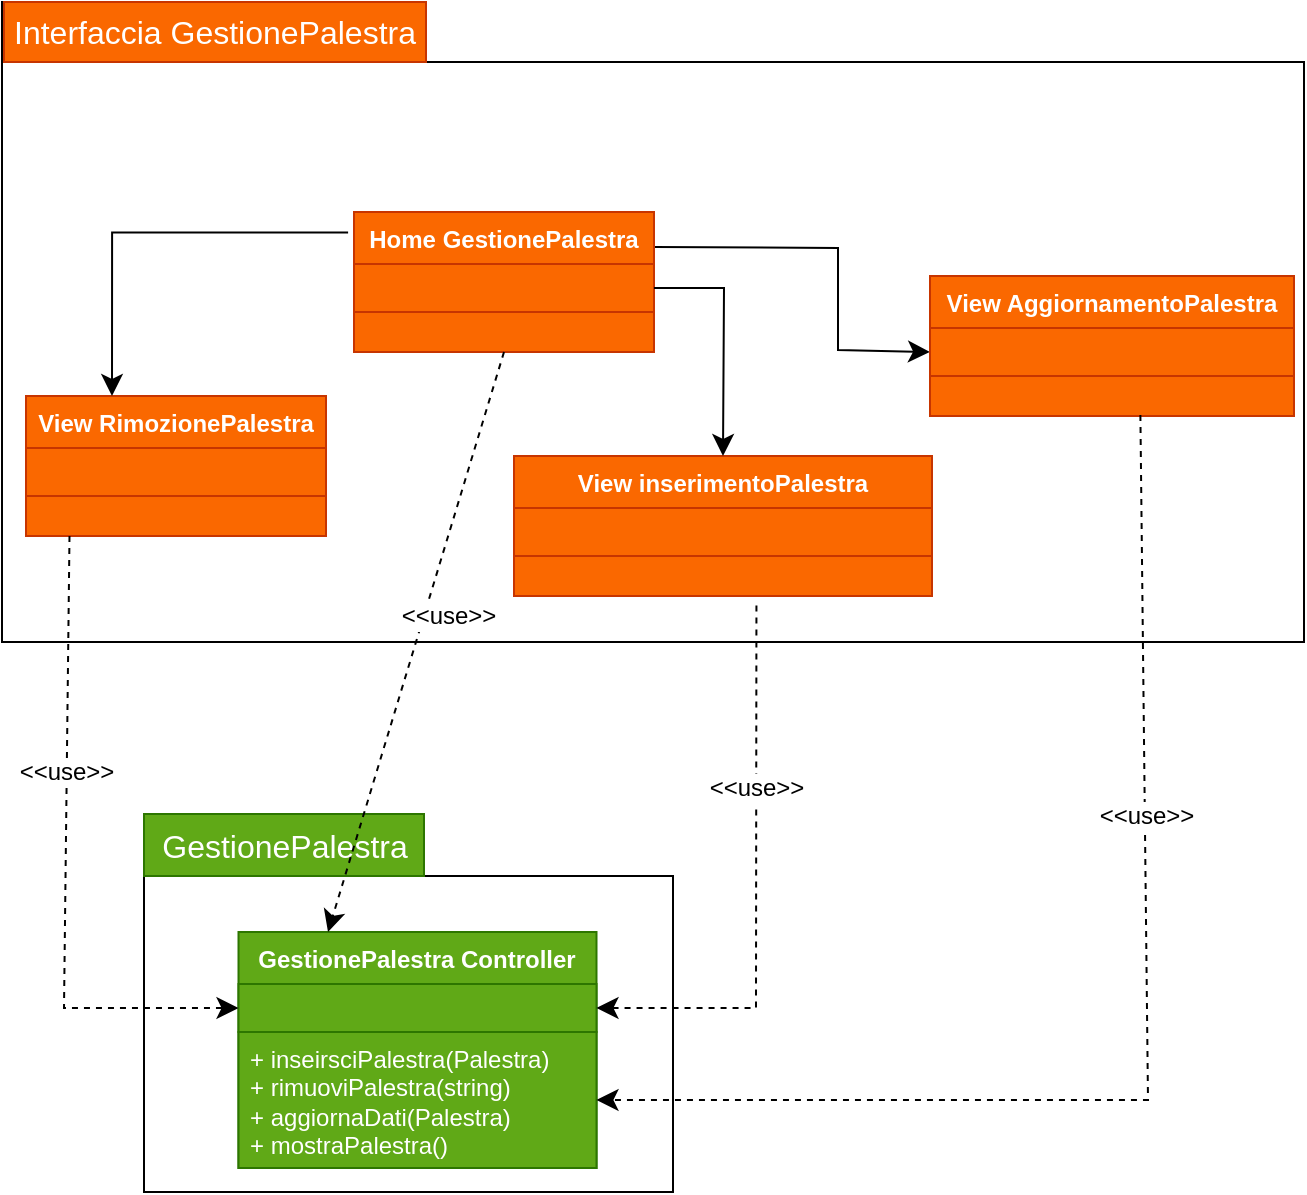 <mxfile version="24.4.9" type="github">
  <diagram name="Pagina-1" id="98qzeb5G9U1v5VFIJB_s">
    <mxGraphModel dx="891" dy="845" grid="0" gridSize="10" guides="1" tooltips="1" connect="1" arrows="1" fold="1" page="0" pageScale="1" pageWidth="827" pageHeight="1169" math="0" shadow="0">
      <root>
        <mxCell id="0" />
        <mxCell id="1" parent="0" />
        <mxCell id="aeyW9CHYFvf7CehLPwGB-1" value="" style="shape=folder;fontStyle=1;spacingTop=10;tabWidth=210;tabHeight=30;tabPosition=left;html=1;whiteSpace=wrap;" vertex="1" parent="1">
          <mxGeometry x="29" y="240" width="651" height="320" as="geometry" />
        </mxCell>
        <mxCell id="aeyW9CHYFvf7CehLPwGB-2" value="&lt;font color=&quot;#ffffff&quot;&gt;Interfaccia GestionePalestra&lt;/font&gt;" style="text;strokeColor=#C73500;fillColor=#fa6800;html=1;align=center;verticalAlign=middle;whiteSpace=wrap;rounded=0;fontSize=16;fontColor=#000000;" vertex="1" parent="1">
          <mxGeometry x="30" y="240" width="211" height="30" as="geometry" />
        </mxCell>
        <mxCell id="aeyW9CHYFvf7CehLPwGB-3" style="edgeStyle=none;curved=1;rounded=0;orthogonalLoop=1;jettySize=auto;html=1;exitX=0.5;exitY=0;exitDx=0;exitDy=0;fontSize=12;startSize=8;endSize=8;" edge="1" parent="1">
          <mxGeometry relative="1" as="geometry">
            <mxPoint x="444" y="324" as="sourcePoint" />
            <mxPoint x="444" y="324" as="targetPoint" />
          </mxGeometry>
        </mxCell>
        <mxCell id="aeyW9CHYFvf7CehLPwGB-4" value="" style="shape=folder;fontStyle=1;spacingTop=10;tabWidth=140;tabHeight=31;tabPosition=left;html=1;whiteSpace=wrap;" vertex="1" parent="1">
          <mxGeometry x="100" y="646" width="264.5" height="189" as="geometry" />
        </mxCell>
        <mxCell id="aeyW9CHYFvf7CehLPwGB-5" value="GestionePalestra" style="text;html=1;align=center;verticalAlign=middle;resizable=0;points=[];autosize=1;fontSize=16;fillColor=#60a917;fontColor=#ffffff;strokeColor=#2D7600;" vertex="1" parent="1">
          <mxGeometry x="100" y="646" width="140" height="31" as="geometry" />
        </mxCell>
        <mxCell id="aeyW9CHYFvf7CehLPwGB-6" value="&lt;font color=&quot;#ffffff&quot;&gt;View RimozionePalestra&lt;br&gt;&lt;/font&gt;" style="swimlane;fontStyle=1;align=center;verticalAlign=top;childLayout=stackLayout;horizontal=1;startSize=26;horizontalStack=0;resizeParent=1;resizeParentMax=0;resizeLast=0;collapsible=1;marginBottom=0;whiteSpace=wrap;html=1;fillColor=#fa6800;fontColor=#000000;strokeColor=#C73500;" vertex="1" parent="1">
          <mxGeometry x="41" y="437" width="150" height="70" as="geometry" />
        </mxCell>
        <mxCell id="aeyW9CHYFvf7CehLPwGB-7" value="" style="text;strokeColor=#C73500;fillColor=#fa6800;align=left;verticalAlign=top;spacingLeft=4;spacingRight=4;overflow=hidden;rotatable=0;points=[[0,0.5],[1,0.5]];portConstraint=eastwest;whiteSpace=wrap;html=1;fontColor=#000000;" vertex="1" parent="aeyW9CHYFvf7CehLPwGB-6">
          <mxGeometry y="26" width="150" height="24" as="geometry" />
        </mxCell>
        <mxCell id="aeyW9CHYFvf7CehLPwGB-8" value="" style="line;strokeWidth=1;fillColor=#fa6800;align=left;verticalAlign=middle;spacingTop=-1;spacingLeft=3;spacingRight=3;rotatable=0;labelPosition=right;points=[];portConstraint=eastwest;strokeColor=#FF8000;fontColor=#000000;" vertex="1" parent="aeyW9CHYFvf7CehLPwGB-6">
          <mxGeometry y="50" width="150" as="geometry" />
        </mxCell>
        <mxCell id="aeyW9CHYFvf7CehLPwGB-9" value="&lt;div&gt;&lt;br&gt;&lt;/div&gt;&lt;div&gt;&lt;br&gt;&lt;/div&gt;" style="text;strokeColor=#C73500;fillColor=#fa6800;align=left;verticalAlign=top;spacingLeft=4;spacingRight=4;overflow=hidden;rotatable=0;points=[[0,0.5],[1,0.5]];portConstraint=eastwest;whiteSpace=wrap;html=1;fontColor=#000000;" vertex="1" parent="aeyW9CHYFvf7CehLPwGB-6">
          <mxGeometry y="50" width="150" height="20" as="geometry" />
        </mxCell>
        <mxCell id="aeyW9CHYFvf7CehLPwGB-10" value="&lt;font color=&quot;#ffffff&quot;&gt;View inserimentoPalestra&lt;br&gt;&lt;/font&gt;" style="swimlane;fontStyle=1;align=center;verticalAlign=top;childLayout=stackLayout;horizontal=1;startSize=26;horizontalStack=0;resizeParent=1;resizeParentMax=0;resizeLast=0;collapsible=1;marginBottom=0;whiteSpace=wrap;html=1;fillColor=#fa6800;fontColor=#000000;strokeColor=#C73500;" vertex="1" parent="1">
          <mxGeometry x="285" y="467" width="209" height="70" as="geometry" />
        </mxCell>
        <mxCell id="aeyW9CHYFvf7CehLPwGB-11" value="" style="text;strokeColor=#C73500;fillColor=#fa6800;align=left;verticalAlign=top;spacingLeft=4;spacingRight=4;overflow=hidden;rotatable=0;points=[[0,0.5],[1,0.5]];portConstraint=eastwest;whiteSpace=wrap;html=1;fontColor=#000000;" vertex="1" parent="aeyW9CHYFvf7CehLPwGB-10">
          <mxGeometry y="26" width="209" height="24" as="geometry" />
        </mxCell>
        <mxCell id="aeyW9CHYFvf7CehLPwGB-12" value="" style="line;strokeWidth=1;fillColor=#fa6800;align=left;verticalAlign=middle;spacingTop=-1;spacingLeft=3;spacingRight=3;rotatable=0;labelPosition=right;points=[];portConstraint=eastwest;strokeColor=#FF8000;fontColor=#000000;" vertex="1" parent="aeyW9CHYFvf7CehLPwGB-10">
          <mxGeometry y="50" width="209" as="geometry" />
        </mxCell>
        <mxCell id="aeyW9CHYFvf7CehLPwGB-13" value="&lt;div&gt;&lt;br&gt;&lt;/div&gt;&lt;div&gt;&lt;br&gt;&lt;/div&gt;" style="text;strokeColor=#C73500;fillColor=#fa6800;align=left;verticalAlign=top;spacingLeft=4;spacingRight=4;overflow=hidden;rotatable=0;points=[[0,0.5],[1,0.5]];portConstraint=eastwest;whiteSpace=wrap;html=1;fontColor=#000000;" vertex="1" parent="aeyW9CHYFvf7CehLPwGB-10">
          <mxGeometry y="50" width="209" height="20" as="geometry" />
        </mxCell>
        <mxCell id="aeyW9CHYFvf7CehLPwGB-36" style="edgeStyle=none;curved=0;rounded=0;orthogonalLoop=1;jettySize=auto;html=1;exitX=1;exitY=0.25;exitDx=0;exitDy=0;entryX=0;entryY=0.5;entryDx=0;entryDy=0;fontSize=12;startSize=8;endSize=8;" edge="1" parent="1" source="aeyW9CHYFvf7CehLPwGB-14" target="aeyW9CHYFvf7CehLPwGB-33">
          <mxGeometry relative="1" as="geometry">
            <Array as="points">
              <mxPoint x="447" y="363" />
              <mxPoint x="447" y="414" />
            </Array>
          </mxGeometry>
        </mxCell>
        <mxCell id="aeyW9CHYFvf7CehLPwGB-14" value="&lt;font color=&quot;#ffffff&quot;&gt;Home GestionePalestra&lt;/font&gt;" style="swimlane;fontStyle=1;align=center;verticalAlign=top;childLayout=stackLayout;horizontal=1;startSize=26;horizontalStack=0;resizeParent=1;resizeParentMax=0;resizeLast=0;collapsible=1;marginBottom=0;whiteSpace=wrap;html=1;fillColor=#fa6800;fontColor=#000000;strokeColor=#C73500;" vertex="1" parent="1">
          <mxGeometry x="205" y="345" width="150" height="70" as="geometry" />
        </mxCell>
        <mxCell id="aeyW9CHYFvf7CehLPwGB-15" value="" style="text;strokeColor=#C73500;fillColor=#fa6800;align=left;verticalAlign=top;spacingLeft=4;spacingRight=4;overflow=hidden;rotatable=0;points=[[0,0.5],[1,0.5]];portConstraint=eastwest;whiteSpace=wrap;html=1;fontColor=#000000;" vertex="1" parent="aeyW9CHYFvf7CehLPwGB-14">
          <mxGeometry y="26" width="150" height="24" as="geometry" />
        </mxCell>
        <mxCell id="aeyW9CHYFvf7CehLPwGB-16" value="" style="line;strokeWidth=1;fillColor=#fa6800;align=left;verticalAlign=middle;spacingTop=-1;spacingLeft=3;spacingRight=3;rotatable=0;labelPosition=right;points=[];portConstraint=eastwest;strokeColor=#FF8000;fontColor=#000000;" vertex="1" parent="aeyW9CHYFvf7CehLPwGB-14">
          <mxGeometry y="50" width="150" as="geometry" />
        </mxCell>
        <mxCell id="aeyW9CHYFvf7CehLPwGB-17" value="&lt;div&gt;&lt;br&gt;&lt;/div&gt;&lt;div&gt;&lt;br&gt;&lt;/div&gt;" style="text;strokeColor=#C73500;fillColor=#fa6800;align=left;verticalAlign=top;spacingLeft=4;spacingRight=4;overflow=hidden;rotatable=0;points=[[0,0.5],[1,0.5]];portConstraint=eastwest;whiteSpace=wrap;html=1;fontColor=#000000;" vertex="1" parent="aeyW9CHYFvf7CehLPwGB-14">
          <mxGeometry y="50" width="150" height="20" as="geometry" />
        </mxCell>
        <mxCell id="aeyW9CHYFvf7CehLPwGB-18" value="&lt;font color=&quot;#ffffff&quot;&gt;GestionePalestra Controller&lt;br&gt;&lt;/font&gt;" style="swimlane;fontStyle=1;align=center;verticalAlign=top;childLayout=stackLayout;horizontal=1;startSize=26;horizontalStack=0;resizeParent=1;resizeParentMax=0;resizeLast=0;collapsible=1;marginBottom=0;whiteSpace=wrap;html=1;fillColor=#60a917;fontColor=#ffffff;strokeColor=#2D7600;" vertex="1" parent="1">
          <mxGeometry x="147.25" y="705" width="179" height="118" as="geometry" />
        </mxCell>
        <mxCell id="aeyW9CHYFvf7CehLPwGB-19" value="" style="text;strokeColor=#2D7600;fillColor=#60a917;align=left;verticalAlign=top;spacingLeft=4;spacingRight=4;overflow=hidden;rotatable=0;points=[[0,0.5],[1,0.5]];portConstraint=eastwest;whiteSpace=wrap;html=1;fontColor=#ffffff;" vertex="1" parent="aeyW9CHYFvf7CehLPwGB-18">
          <mxGeometry y="26" width="179" height="24" as="geometry" />
        </mxCell>
        <mxCell id="aeyW9CHYFvf7CehLPwGB-20" value="" style="line;strokeWidth=1;fillColor=#fa6800;align=left;verticalAlign=middle;spacingTop=-1;spacingLeft=3;spacingRight=3;rotatable=0;labelPosition=right;points=[];portConstraint=eastwest;strokeColor=#FF8000;fontColor=#000000;" vertex="1" parent="aeyW9CHYFvf7CehLPwGB-18">
          <mxGeometry y="50" width="179" as="geometry" />
        </mxCell>
        <mxCell id="aeyW9CHYFvf7CehLPwGB-21" value="&lt;div&gt;+ inseirsciPalestra(Palestra)&lt;/div&gt;&lt;div&gt;+ rimuoviPalestra(string)&lt;br&gt;&lt;/div&gt;&lt;div&gt;+ aggiornaDati(Palestra)&lt;br&gt;&lt;/div&gt;&lt;div&gt;+ mostraPalestra()&lt;br&gt;&lt;/div&gt;" style="text;strokeColor=#2D7600;fillColor=#60a917;align=left;verticalAlign=top;spacingLeft=4;spacingRight=4;overflow=hidden;rotatable=0;points=[[0,0.5],[1,0.5]];portConstraint=eastwest;whiteSpace=wrap;html=1;fontColor=#ffffff;" vertex="1" parent="aeyW9CHYFvf7CehLPwGB-18">
          <mxGeometry y="50" width="179" height="68" as="geometry" />
        </mxCell>
        <mxCell id="aeyW9CHYFvf7CehLPwGB-22" style="edgeStyle=none;curved=1;rounded=0;orthogonalLoop=1;jettySize=auto;html=1;exitX=0.5;exitY=1;exitDx=0;exitDy=0;fontSize=12;startSize=8;endSize=8;dashed=1;entryX=0.25;entryY=0;entryDx=0;entryDy=0;" edge="1" parent="1" source="aeyW9CHYFvf7CehLPwGB-14" target="aeyW9CHYFvf7CehLPwGB-18">
          <mxGeometry relative="1" as="geometry">
            <mxPoint x="378" y="706" as="targetPoint" />
          </mxGeometry>
        </mxCell>
        <mxCell id="aeyW9CHYFvf7CehLPwGB-23" value="&amp;lt;&amp;lt;use&amp;gt;&amp;gt;" style="edgeLabel;html=1;align=center;verticalAlign=middle;resizable=0;points=[];fontSize=12;" vertex="1" connectable="0" parent="aeyW9CHYFvf7CehLPwGB-22">
          <mxGeometry x="-0.354" y="5" relative="1" as="geometry">
            <mxPoint x="-5" y="37" as="offset" />
          </mxGeometry>
        </mxCell>
        <mxCell id="aeyW9CHYFvf7CehLPwGB-24" style="edgeStyle=none;curved=0;rounded=0;orthogonalLoop=1;jettySize=auto;html=1;exitX=0.5;exitY=1;exitDx=0;exitDy=0;fontSize=12;startSize=8;endSize=8;entryX=0;entryY=0.25;entryDx=0;entryDy=0;dashed=1;strokeColor=none;" edge="1" parent="1" target="aeyW9CHYFvf7CehLPwGB-18">
          <mxGeometry relative="1" as="geometry">
            <mxPoint x="120" y="510" as="sourcePoint" />
            <mxPoint x="120" y="829" as="targetPoint" />
            <Array as="points">
              <mxPoint x="120" y="730" />
            </Array>
          </mxGeometry>
        </mxCell>
        <mxCell id="aeyW9CHYFvf7CehLPwGB-25" style="edgeStyle=none;curved=0;rounded=0;orthogonalLoop=1;jettySize=auto;html=1;exitX=0.5;exitY=1;exitDx=0;exitDy=0;fontSize=12;startSize=8;endSize=8;dashed=1;entryX=0;entryY=0.5;entryDx=0;entryDy=0;" edge="1" parent="1" target="aeyW9CHYFvf7CehLPwGB-19">
          <mxGeometry relative="1" as="geometry">
            <mxPoint x="62.75" y="507" as="sourcePoint" />
            <mxPoint x="60" y="744.127" as="targetPoint" />
            <Array as="points">
              <mxPoint x="60" y="743" />
            </Array>
          </mxGeometry>
        </mxCell>
        <mxCell id="aeyW9CHYFvf7CehLPwGB-26" value="&amp;lt;&amp;lt;use&amp;gt;&amp;gt;" style="edgeLabel;html=1;align=center;verticalAlign=middle;resizable=0;points=[];fontSize=12;" vertex="1" connectable="0" parent="aeyW9CHYFvf7CehLPwGB-25">
          <mxGeometry x="-0.272" y="-1" relative="1" as="geometry">
            <mxPoint as="offset" />
          </mxGeometry>
        </mxCell>
        <mxCell id="aeyW9CHYFvf7CehLPwGB-27" style="edgeStyle=none;curved=0;rounded=0;orthogonalLoop=1;jettySize=auto;html=1;exitX=0.58;exitY=1.236;exitDx=0;exitDy=0;fontSize=12;startSize=8;endSize=8;dashed=1;entryX=1;entryY=0.5;entryDx=0;entryDy=0;exitPerimeter=0;" edge="1" parent="1" target="aeyW9CHYFvf7CehLPwGB-19" source="aeyW9CHYFvf7CehLPwGB-13">
          <mxGeometry relative="1" as="geometry">
            <mxPoint x="570" y="510" as="sourcePoint" />
            <mxPoint x="667" y="747" as="targetPoint" />
            <Array as="points">
              <mxPoint x="406" y="743" />
            </Array>
          </mxGeometry>
        </mxCell>
        <mxCell id="aeyW9CHYFvf7CehLPwGB-28" value="&amp;lt;&amp;lt;use&amp;gt;&amp;gt;" style="edgeLabel;html=1;align=center;verticalAlign=middle;resizable=0;points=[];fontSize=12;" vertex="1" connectable="0" parent="aeyW9CHYFvf7CehLPwGB-27">
          <mxGeometry x="-0.353" relative="1" as="geometry">
            <mxPoint as="offset" />
          </mxGeometry>
        </mxCell>
        <mxCell id="aeyW9CHYFvf7CehLPwGB-29" style="edgeStyle=none;curved=0;rounded=0;orthogonalLoop=1;jettySize=auto;html=1;exitX=1;exitY=0.5;exitDx=0;exitDy=0;fontSize=12;startSize=8;endSize=8;entryX=0.5;entryY=0;entryDx=0;entryDy=0;" edge="1" parent="1" source="aeyW9CHYFvf7CehLPwGB-15" target="aeyW9CHYFvf7CehLPwGB-10">
          <mxGeometry relative="1" as="geometry">
            <mxPoint x="581" y="438" as="targetPoint" />
            <Array as="points">
              <mxPoint x="390" y="383" />
            </Array>
          </mxGeometry>
        </mxCell>
        <mxCell id="aeyW9CHYFvf7CehLPwGB-30" style="edgeStyle=none;curved=0;rounded=0;orthogonalLoop=1;jettySize=auto;html=1;fontSize=12;startSize=8;endSize=8;entryX=0.613;entryY=0.025;entryDx=0;entryDy=0;entryPerimeter=0;" edge="1" parent="1">
          <mxGeometry relative="1" as="geometry">
            <mxPoint x="202.05" y="355.25" as="sourcePoint" />
            <mxPoint x="84.0" y="437" as="targetPoint" />
            <Array as="points">
              <mxPoint x="84.05" y="355.25" />
            </Array>
          </mxGeometry>
        </mxCell>
        <mxCell id="aeyW9CHYFvf7CehLPwGB-32" value="&lt;font color=&quot;#ffffff&quot;&gt;View AggiornamentoPalestra&lt;br&gt;&lt;/font&gt;" style="swimlane;fontStyle=1;align=center;verticalAlign=top;childLayout=stackLayout;horizontal=1;startSize=26;horizontalStack=0;resizeParent=1;resizeParentMax=0;resizeLast=0;collapsible=1;marginBottom=0;whiteSpace=wrap;html=1;fillColor=#fa6800;fontColor=#000000;strokeColor=#C73500;" vertex="1" parent="1">
          <mxGeometry x="493" y="377" width="182" height="70" as="geometry" />
        </mxCell>
        <mxCell id="aeyW9CHYFvf7CehLPwGB-33" value="" style="text;strokeColor=#C73500;fillColor=#fa6800;align=left;verticalAlign=top;spacingLeft=4;spacingRight=4;overflow=hidden;rotatable=0;points=[[0,0.5],[1,0.5]];portConstraint=eastwest;whiteSpace=wrap;html=1;fontColor=#000000;" vertex="1" parent="aeyW9CHYFvf7CehLPwGB-32">
          <mxGeometry y="26" width="182" height="24" as="geometry" />
        </mxCell>
        <mxCell id="aeyW9CHYFvf7CehLPwGB-34" value="" style="line;strokeWidth=1;fillColor=#fa6800;align=left;verticalAlign=middle;spacingTop=-1;spacingLeft=3;spacingRight=3;rotatable=0;labelPosition=right;points=[];portConstraint=eastwest;strokeColor=#FF8000;fontColor=#000000;" vertex="1" parent="aeyW9CHYFvf7CehLPwGB-32">
          <mxGeometry y="50" width="182" as="geometry" />
        </mxCell>
        <mxCell id="aeyW9CHYFvf7CehLPwGB-35" value="&lt;div&gt;&lt;br&gt;&lt;/div&gt;&lt;div&gt;&lt;br&gt;&lt;/div&gt;" style="text;strokeColor=#C73500;fillColor=#fa6800;align=left;verticalAlign=top;spacingLeft=4;spacingRight=4;overflow=hidden;rotatable=0;points=[[0,0.5],[1,0.5]];portConstraint=eastwest;whiteSpace=wrap;html=1;fontColor=#000000;" vertex="1" parent="aeyW9CHYFvf7CehLPwGB-32">
          <mxGeometry y="50" width="182" height="20" as="geometry" />
        </mxCell>
        <mxCell id="aeyW9CHYFvf7CehLPwGB-37" style="edgeStyle=none;curved=0;rounded=0;orthogonalLoop=1;jettySize=auto;html=1;exitX=0.578;exitY=0.977;exitDx=0;exitDy=0;fontSize=12;startSize=8;endSize=8;dashed=1;exitPerimeter=0;" edge="1" parent="1" source="aeyW9CHYFvf7CehLPwGB-35" target="aeyW9CHYFvf7CehLPwGB-21">
          <mxGeometry relative="1" as="geometry">
            <mxPoint x="598" y="585" as="sourcePoint" />
            <mxPoint x="518" y="786" as="targetPoint" />
            <Array as="points">
              <mxPoint x="602" y="789" />
            </Array>
          </mxGeometry>
        </mxCell>
        <mxCell id="aeyW9CHYFvf7CehLPwGB-38" value="&amp;lt;&amp;lt;use&amp;gt;&amp;gt;" style="edgeLabel;html=1;align=center;verticalAlign=middle;resizable=0;points=[];fontSize=12;" vertex="1" connectable="0" parent="aeyW9CHYFvf7CehLPwGB-37">
          <mxGeometry x="-0.353" relative="1" as="geometry">
            <mxPoint as="offset" />
          </mxGeometry>
        </mxCell>
      </root>
    </mxGraphModel>
  </diagram>
</mxfile>
